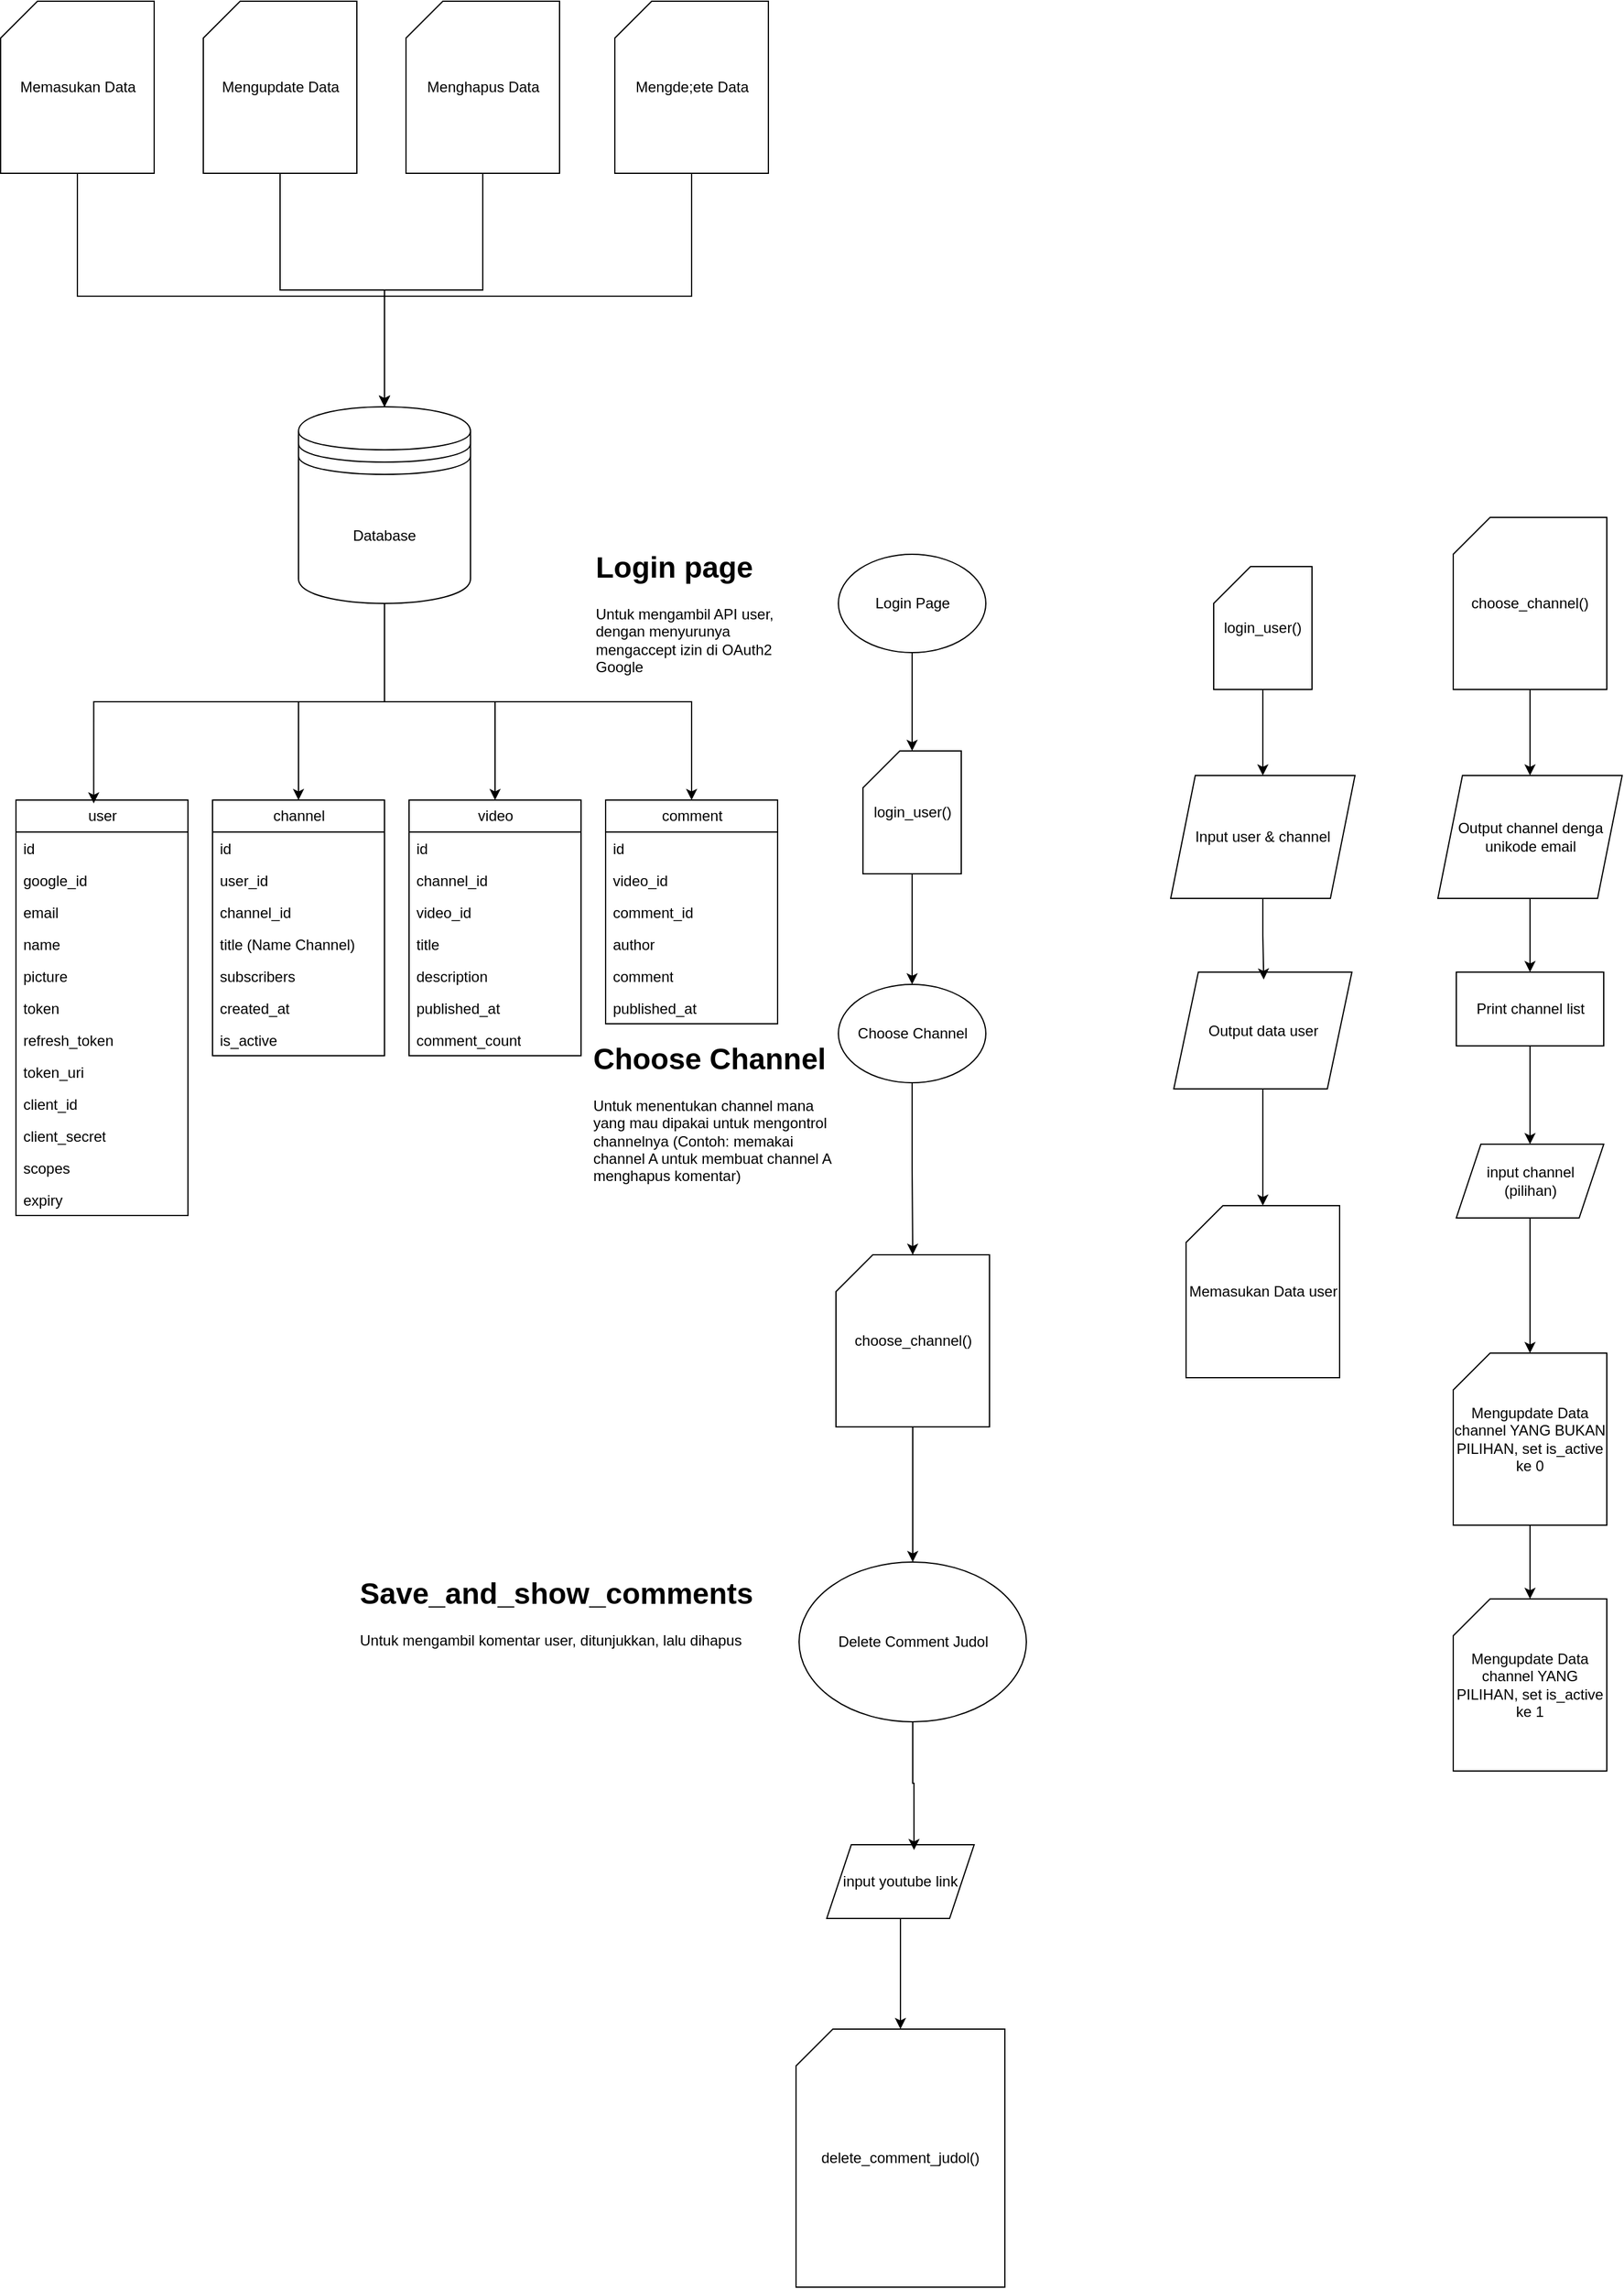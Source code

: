 <mxfile version="27.1.6">
  <diagram name="Page-1" id="75r0CHqdmpS8ziVCV765">
    <mxGraphModel dx="2782" dy="1710" grid="1" gridSize="10" guides="1" tooltips="1" connect="1" arrows="1" fold="1" page="1" pageScale="1" pageWidth="850" pageHeight="1100" math="0" shadow="0">
      <root>
        <mxCell id="0" />
        <mxCell id="1" parent="0" />
        <mxCell id="JXqW-oBA6LnlcBC6Squj-1" value="Login Page" style="ellipse;whiteSpace=wrap;html=1;" parent="1" vertex="1">
          <mxGeometry x="-270.5" y="-110" width="120" height="80" as="geometry" />
        </mxCell>
        <mxCell id="JXqW-oBA6LnlcBC6Squj-8" style="edgeStyle=orthogonalEdgeStyle;rounded=0;orthogonalLoop=1;jettySize=auto;html=1;" parent="1" source="JXqW-oBA6LnlcBC6Squj-3" target="JXqW-oBA6LnlcBC6Squj-7" edge="1">
          <mxGeometry relative="1" as="geometry" />
        </mxCell>
        <mxCell id="JXqW-oBA6LnlcBC6Squj-3" value="login_user()" style="shape=card;whiteSpace=wrap;html=1;" parent="1" vertex="1">
          <mxGeometry x="35" y="-100" width="80" height="100" as="geometry" />
        </mxCell>
        <mxCell id="JXqW-oBA6LnlcBC6Squj-15" style="edgeStyle=orthogonalEdgeStyle;rounded=0;orthogonalLoop=1;jettySize=auto;html=1;" parent="1" source="JXqW-oBA6LnlcBC6Squj-5" target="JXqW-oBA6LnlcBC6Squj-14" edge="1">
          <mxGeometry relative="1" as="geometry" />
        </mxCell>
        <mxCell id="JXqW-oBA6LnlcBC6Squj-5" value="Choose Channel" style="ellipse;whiteSpace=wrap;html=1;" parent="1" vertex="1">
          <mxGeometry x="-270.5" y="240" width="120" height="80" as="geometry" />
        </mxCell>
        <mxCell id="JXqW-oBA6LnlcBC6Squj-6" value="Delete Comment Judol" style="ellipse;whiteSpace=wrap;html=1;" parent="1" vertex="1">
          <mxGeometry x="-302.5" y="710" width="185" height="130" as="geometry" />
        </mxCell>
        <mxCell id="JXqW-oBA6LnlcBC6Squj-7" value="Input user &amp;amp; channel" style="shape=parallelogram;perimeter=parallelogramPerimeter;whiteSpace=wrap;html=1;fixedSize=1;" parent="1" vertex="1">
          <mxGeometry y="70" width="150" height="100" as="geometry" />
        </mxCell>
        <mxCell id="JXqW-oBA6LnlcBC6Squj-9" value="Output data user" style="shape=parallelogram;perimeter=parallelogramPerimeter;whiteSpace=wrap;html=1;fixedSize=1;" parent="1" vertex="1">
          <mxGeometry x="2.5" y="230" width="145" height="95" as="geometry" />
        </mxCell>
        <mxCell id="JXqW-oBA6LnlcBC6Squj-13" style="edgeStyle=orthogonalEdgeStyle;rounded=0;orthogonalLoop=1;jettySize=auto;html=1;entryX=0.5;entryY=0;entryDx=0;entryDy=0;" parent="1" source="JXqW-oBA6LnlcBC6Squj-11" target="JXqW-oBA6LnlcBC6Squj-5" edge="1">
          <mxGeometry relative="1" as="geometry" />
        </mxCell>
        <mxCell id="JXqW-oBA6LnlcBC6Squj-11" value="login_user()" style="shape=card;whiteSpace=wrap;html=1;" parent="1" vertex="1">
          <mxGeometry x="-250.5" y="50" width="80" height="100" as="geometry" />
        </mxCell>
        <mxCell id="JXqW-oBA6LnlcBC6Squj-12" style="edgeStyle=orthogonalEdgeStyle;rounded=0;orthogonalLoop=1;jettySize=auto;html=1;entryX=0.5;entryY=0;entryDx=0;entryDy=0;entryPerimeter=0;" parent="1" source="JXqW-oBA6LnlcBC6Squj-1" target="JXqW-oBA6LnlcBC6Squj-11" edge="1">
          <mxGeometry relative="1" as="geometry" />
        </mxCell>
        <mxCell id="JXqW-oBA6LnlcBC6Squj-16" style="edgeStyle=orthogonalEdgeStyle;rounded=0;orthogonalLoop=1;jettySize=auto;html=1;" parent="1" source="JXqW-oBA6LnlcBC6Squj-14" target="JXqW-oBA6LnlcBC6Squj-6" edge="1">
          <mxGeometry relative="1" as="geometry" />
        </mxCell>
        <mxCell id="JXqW-oBA6LnlcBC6Squj-14" value="choose_channel()" style="shape=card;whiteSpace=wrap;html=1;" parent="1" vertex="1">
          <mxGeometry x="-272.5" y="460" width="125" height="140" as="geometry" />
        </mxCell>
        <mxCell id="xB-aLpheTIVvpIYeBYx6-2" style="edgeStyle=orthogonalEdgeStyle;rounded=0;orthogonalLoop=1;jettySize=auto;html=1;" edge="1" parent="1" source="JXqW-oBA6LnlcBC6Squj-18" target="xB-aLpheTIVvpIYeBYx6-1">
          <mxGeometry relative="1" as="geometry" />
        </mxCell>
        <mxCell id="JXqW-oBA6LnlcBC6Squj-18" value="choose_channel()" style="shape=card;whiteSpace=wrap;html=1;" parent="1" vertex="1">
          <mxGeometry x="230" y="-140" width="125" height="140" as="geometry" />
        </mxCell>
        <mxCell id="JXqW-oBA6LnlcBC6Squj-63" style="edgeStyle=orthogonalEdgeStyle;rounded=0;orthogonalLoop=1;jettySize=auto;html=1;" parent="1" source="JXqW-oBA6LnlcBC6Squj-19" target="JXqW-oBA6LnlcBC6Squj-20" edge="1">
          <mxGeometry relative="1" as="geometry" />
        </mxCell>
        <mxCell id="JXqW-oBA6LnlcBC6Squj-65" style="edgeStyle=orthogonalEdgeStyle;rounded=0;orthogonalLoop=1;jettySize=auto;html=1;entryX=0.5;entryY=0;entryDx=0;entryDy=0;" parent="1" source="JXqW-oBA6LnlcBC6Squj-19" target="JXqW-oBA6LnlcBC6Squj-41" edge="1">
          <mxGeometry relative="1" as="geometry" />
        </mxCell>
        <mxCell id="JXqW-oBA6LnlcBC6Squj-66" style="edgeStyle=orthogonalEdgeStyle;rounded=0;orthogonalLoop=1;jettySize=auto;html=1;" parent="1" source="JXqW-oBA6LnlcBC6Squj-19" target="JXqW-oBA6LnlcBC6Squj-54" edge="1">
          <mxGeometry relative="1" as="geometry">
            <Array as="points">
              <mxPoint x="-640" y="10" />
              <mxPoint x="-390" y="10" />
            </Array>
          </mxGeometry>
        </mxCell>
        <mxCell id="JXqW-oBA6LnlcBC6Squj-19" value="Database" style="shape=datastore;whiteSpace=wrap;html=1;" parent="1" vertex="1">
          <mxGeometry x="-710" y="-230" width="140" height="160" as="geometry" />
        </mxCell>
        <mxCell id="JXqW-oBA6LnlcBC6Squj-20" value="channel" style="swimlane;fontStyle=0;childLayout=stackLayout;horizontal=1;startSize=26;fillColor=none;horizontalStack=0;resizeParent=1;resizeParentMax=0;resizeLast=0;collapsible=1;marginBottom=0;html=1;" parent="1" vertex="1">
          <mxGeometry x="-780" y="90" width="140" height="208" as="geometry" />
        </mxCell>
        <mxCell id="JXqW-oBA6LnlcBC6Squj-21" value="id" style="text;strokeColor=none;fillColor=none;align=left;verticalAlign=top;spacingLeft=4;spacingRight=4;overflow=hidden;rotatable=0;points=[[0,0.5],[1,0.5]];portConstraint=eastwest;whiteSpace=wrap;html=1;" parent="JXqW-oBA6LnlcBC6Squj-20" vertex="1">
          <mxGeometry y="26" width="140" height="26" as="geometry" />
        </mxCell>
        <mxCell id="JXqW-oBA6LnlcBC6Squj-22" value="user_id" style="text;strokeColor=none;fillColor=none;align=left;verticalAlign=top;spacingLeft=4;spacingRight=4;overflow=hidden;rotatable=0;points=[[0,0.5],[1,0.5]];portConstraint=eastwest;whiteSpace=wrap;html=1;" parent="JXqW-oBA6LnlcBC6Squj-20" vertex="1">
          <mxGeometry y="52" width="140" height="26" as="geometry" />
        </mxCell>
        <mxCell id="JXqW-oBA6LnlcBC6Squj-23" value="channel_id" style="text;strokeColor=none;fillColor=none;align=left;verticalAlign=top;spacingLeft=4;spacingRight=4;overflow=hidden;rotatable=0;points=[[0,0.5],[1,0.5]];portConstraint=eastwest;whiteSpace=wrap;html=1;" parent="JXqW-oBA6LnlcBC6Squj-20" vertex="1">
          <mxGeometry y="78" width="140" height="26" as="geometry" />
        </mxCell>
        <mxCell id="JXqW-oBA6LnlcBC6Squj-24" value="title (Name Channel)" style="text;strokeColor=none;fillColor=none;align=left;verticalAlign=top;spacingLeft=4;spacingRight=4;overflow=hidden;rotatable=0;points=[[0,0.5],[1,0.5]];portConstraint=eastwest;whiteSpace=wrap;html=1;" parent="JXqW-oBA6LnlcBC6Squj-20" vertex="1">
          <mxGeometry y="104" width="140" height="26" as="geometry" />
        </mxCell>
        <mxCell id="JXqW-oBA6LnlcBC6Squj-26" value="subscribers" style="text;strokeColor=none;fillColor=none;align=left;verticalAlign=top;spacingLeft=4;spacingRight=4;overflow=hidden;rotatable=0;points=[[0,0.5],[1,0.5]];portConstraint=eastwest;whiteSpace=wrap;html=1;" parent="JXqW-oBA6LnlcBC6Squj-20" vertex="1">
          <mxGeometry y="130" width="140" height="26" as="geometry" />
        </mxCell>
        <mxCell id="JXqW-oBA6LnlcBC6Squj-25" value="created_at" style="text;strokeColor=none;fillColor=none;align=left;verticalAlign=top;spacingLeft=4;spacingRight=4;overflow=hidden;rotatable=0;points=[[0,0.5],[1,0.5]];portConstraint=eastwest;whiteSpace=wrap;html=1;" parent="JXqW-oBA6LnlcBC6Squj-20" vertex="1">
          <mxGeometry y="156" width="140" height="26" as="geometry" />
        </mxCell>
        <mxCell id="JXqW-oBA6LnlcBC6Squj-27" value="is_active" style="text;strokeColor=none;fillColor=none;align=left;verticalAlign=top;spacingLeft=4;spacingRight=4;overflow=hidden;rotatable=0;points=[[0,0.5],[1,0.5]];portConstraint=eastwest;whiteSpace=wrap;html=1;" parent="JXqW-oBA6LnlcBC6Squj-20" vertex="1">
          <mxGeometry y="182" width="140" height="26" as="geometry" />
        </mxCell>
        <mxCell id="JXqW-oBA6LnlcBC6Squj-28" value="user" style="swimlane;fontStyle=0;childLayout=stackLayout;horizontal=1;startSize=26;fillColor=none;horizontalStack=0;resizeParent=1;resizeParentMax=0;resizeLast=0;collapsible=1;marginBottom=0;html=1;" parent="1" vertex="1">
          <mxGeometry x="-940" y="90" width="140" height="338" as="geometry" />
        </mxCell>
        <mxCell id="JXqW-oBA6LnlcBC6Squj-29" value="id" style="text;strokeColor=none;fillColor=none;align=left;verticalAlign=top;spacingLeft=4;spacingRight=4;overflow=hidden;rotatable=0;points=[[0,0.5],[1,0.5]];portConstraint=eastwest;whiteSpace=wrap;html=1;" parent="JXqW-oBA6LnlcBC6Squj-28" vertex="1">
          <mxGeometry y="26" width="140" height="26" as="geometry" />
        </mxCell>
        <mxCell id="JXqW-oBA6LnlcBC6Squj-30" value="google_id" style="text;strokeColor=none;fillColor=none;align=left;verticalAlign=top;spacingLeft=4;spacingRight=4;overflow=hidden;rotatable=0;points=[[0,0.5],[1,0.5]];portConstraint=eastwest;whiteSpace=wrap;html=1;" parent="JXqW-oBA6LnlcBC6Squj-28" vertex="1">
          <mxGeometry y="52" width="140" height="26" as="geometry" />
        </mxCell>
        <mxCell id="JXqW-oBA6LnlcBC6Squj-31" value="email" style="text;strokeColor=none;fillColor=none;align=left;verticalAlign=top;spacingLeft=4;spacingRight=4;overflow=hidden;rotatable=0;points=[[0,0.5],[1,0.5]];portConstraint=eastwest;whiteSpace=wrap;html=1;" parent="JXqW-oBA6LnlcBC6Squj-28" vertex="1">
          <mxGeometry y="78" width="140" height="26" as="geometry" />
        </mxCell>
        <mxCell id="JXqW-oBA6LnlcBC6Squj-32" value="name" style="text;strokeColor=none;fillColor=none;align=left;verticalAlign=top;spacingLeft=4;spacingRight=4;overflow=hidden;rotatable=0;points=[[0,0.5],[1,0.5]];portConstraint=eastwest;whiteSpace=wrap;html=1;" parent="JXqW-oBA6LnlcBC6Squj-28" vertex="1">
          <mxGeometry y="104" width="140" height="26" as="geometry" />
        </mxCell>
        <mxCell id="JXqW-oBA6LnlcBC6Squj-33" value="picture" style="text;strokeColor=none;fillColor=none;align=left;verticalAlign=top;spacingLeft=4;spacingRight=4;overflow=hidden;rotatable=0;points=[[0,0.5],[1,0.5]];portConstraint=eastwest;whiteSpace=wrap;html=1;" parent="JXqW-oBA6LnlcBC6Squj-28" vertex="1">
          <mxGeometry y="130" width="140" height="26" as="geometry" />
        </mxCell>
        <mxCell id="JXqW-oBA6LnlcBC6Squj-34" value="token" style="text;strokeColor=none;fillColor=none;align=left;verticalAlign=top;spacingLeft=4;spacingRight=4;overflow=hidden;rotatable=0;points=[[0,0.5],[1,0.5]];portConstraint=eastwest;whiteSpace=wrap;html=1;" parent="JXqW-oBA6LnlcBC6Squj-28" vertex="1">
          <mxGeometry y="156" width="140" height="26" as="geometry" />
        </mxCell>
        <mxCell id="JXqW-oBA6LnlcBC6Squj-38" value="refresh_token" style="text;strokeColor=none;fillColor=none;align=left;verticalAlign=top;spacingLeft=4;spacingRight=4;overflow=hidden;rotatable=0;points=[[0,0.5],[1,0.5]];portConstraint=eastwest;whiteSpace=wrap;html=1;" parent="JXqW-oBA6LnlcBC6Squj-28" vertex="1">
          <mxGeometry y="182" width="140" height="26" as="geometry" />
        </mxCell>
        <mxCell id="JXqW-oBA6LnlcBC6Squj-37" value="token_uri" style="text;strokeColor=none;fillColor=none;align=left;verticalAlign=top;spacingLeft=4;spacingRight=4;overflow=hidden;rotatable=0;points=[[0,0.5],[1,0.5]];portConstraint=eastwest;whiteSpace=wrap;html=1;" parent="JXqW-oBA6LnlcBC6Squj-28" vertex="1">
          <mxGeometry y="208" width="140" height="26" as="geometry" />
        </mxCell>
        <mxCell id="JXqW-oBA6LnlcBC6Squj-36" value="client_id" style="text;strokeColor=none;fillColor=none;align=left;verticalAlign=top;spacingLeft=4;spacingRight=4;overflow=hidden;rotatable=0;points=[[0,0.5],[1,0.5]];portConstraint=eastwest;whiteSpace=wrap;html=1;" parent="JXqW-oBA6LnlcBC6Squj-28" vertex="1">
          <mxGeometry y="234" width="140" height="26" as="geometry" />
        </mxCell>
        <mxCell id="JXqW-oBA6LnlcBC6Squj-40" value="client_secret" style="text;strokeColor=none;fillColor=none;align=left;verticalAlign=top;spacingLeft=4;spacingRight=4;overflow=hidden;rotatable=0;points=[[0,0.5],[1,0.5]];portConstraint=eastwest;whiteSpace=wrap;html=1;" parent="JXqW-oBA6LnlcBC6Squj-28" vertex="1">
          <mxGeometry y="260" width="140" height="26" as="geometry" />
        </mxCell>
        <mxCell id="JXqW-oBA6LnlcBC6Squj-35" value="scopes" style="text;strokeColor=none;fillColor=none;align=left;verticalAlign=top;spacingLeft=4;spacingRight=4;overflow=hidden;rotatable=0;points=[[0,0.5],[1,0.5]];portConstraint=eastwest;whiteSpace=wrap;html=1;" parent="JXqW-oBA6LnlcBC6Squj-28" vertex="1">
          <mxGeometry y="286" width="140" height="26" as="geometry" />
        </mxCell>
        <mxCell id="JXqW-oBA6LnlcBC6Squj-39" value="expiry" style="text;strokeColor=none;fillColor=none;align=left;verticalAlign=top;spacingLeft=4;spacingRight=4;overflow=hidden;rotatable=0;points=[[0,0.5],[1,0.5]];portConstraint=eastwest;whiteSpace=wrap;html=1;" parent="JXqW-oBA6LnlcBC6Squj-28" vertex="1">
          <mxGeometry y="312" width="140" height="26" as="geometry" />
        </mxCell>
        <mxCell id="JXqW-oBA6LnlcBC6Squj-41" value="video" style="swimlane;fontStyle=0;childLayout=stackLayout;horizontal=1;startSize=26;fillColor=none;horizontalStack=0;resizeParent=1;resizeParentMax=0;resizeLast=0;collapsible=1;marginBottom=0;html=1;" parent="1" vertex="1">
          <mxGeometry x="-620" y="90" width="140" height="208" as="geometry" />
        </mxCell>
        <mxCell id="JXqW-oBA6LnlcBC6Squj-42" value="id" style="text;strokeColor=none;fillColor=none;align=left;verticalAlign=top;spacingLeft=4;spacingRight=4;overflow=hidden;rotatable=0;points=[[0,0.5],[1,0.5]];portConstraint=eastwest;whiteSpace=wrap;html=1;" parent="JXqW-oBA6LnlcBC6Squj-41" vertex="1">
          <mxGeometry y="26" width="140" height="26" as="geometry" />
        </mxCell>
        <mxCell id="JXqW-oBA6LnlcBC6Squj-43" value="channel_id" style="text;strokeColor=none;fillColor=none;align=left;verticalAlign=top;spacingLeft=4;spacingRight=4;overflow=hidden;rotatable=0;points=[[0,0.5],[1,0.5]];portConstraint=eastwest;whiteSpace=wrap;html=1;" parent="JXqW-oBA6LnlcBC6Squj-41" vertex="1">
          <mxGeometry y="52" width="140" height="26" as="geometry" />
        </mxCell>
        <mxCell id="JXqW-oBA6LnlcBC6Squj-44" value="video_id" style="text;strokeColor=none;fillColor=none;align=left;verticalAlign=top;spacingLeft=4;spacingRight=4;overflow=hidden;rotatable=0;points=[[0,0.5],[1,0.5]];portConstraint=eastwest;whiteSpace=wrap;html=1;" parent="JXqW-oBA6LnlcBC6Squj-41" vertex="1">
          <mxGeometry y="78" width="140" height="26" as="geometry" />
        </mxCell>
        <mxCell id="JXqW-oBA6LnlcBC6Squj-45" value="title" style="text;strokeColor=none;fillColor=none;align=left;verticalAlign=top;spacingLeft=4;spacingRight=4;overflow=hidden;rotatable=0;points=[[0,0.5],[1,0.5]];portConstraint=eastwest;whiteSpace=wrap;html=1;" parent="JXqW-oBA6LnlcBC6Squj-41" vertex="1">
          <mxGeometry y="104" width="140" height="26" as="geometry" />
        </mxCell>
        <mxCell id="JXqW-oBA6LnlcBC6Squj-46" value="description" style="text;strokeColor=none;fillColor=none;align=left;verticalAlign=top;spacingLeft=4;spacingRight=4;overflow=hidden;rotatable=0;points=[[0,0.5],[1,0.5]];portConstraint=eastwest;whiteSpace=wrap;html=1;" parent="JXqW-oBA6LnlcBC6Squj-41" vertex="1">
          <mxGeometry y="130" width="140" height="26" as="geometry" />
        </mxCell>
        <mxCell id="JXqW-oBA6LnlcBC6Squj-47" value="published_at" style="text;strokeColor=none;fillColor=none;align=left;verticalAlign=top;spacingLeft=4;spacingRight=4;overflow=hidden;rotatable=0;points=[[0,0.5],[1,0.5]];portConstraint=eastwest;whiteSpace=wrap;html=1;" parent="JXqW-oBA6LnlcBC6Squj-41" vertex="1">
          <mxGeometry y="156" width="140" height="26" as="geometry" />
        </mxCell>
        <mxCell id="JXqW-oBA6LnlcBC6Squj-48" value="comment_count" style="text;strokeColor=none;fillColor=none;align=left;verticalAlign=top;spacingLeft=4;spacingRight=4;overflow=hidden;rotatable=0;points=[[0,0.5],[1,0.5]];portConstraint=eastwest;whiteSpace=wrap;html=1;" parent="JXqW-oBA6LnlcBC6Squj-41" vertex="1">
          <mxGeometry y="182" width="140" height="26" as="geometry" />
        </mxCell>
        <mxCell id="JXqW-oBA6LnlcBC6Squj-54" value="comment" style="swimlane;fontStyle=0;childLayout=stackLayout;horizontal=1;startSize=26;fillColor=none;horizontalStack=0;resizeParent=1;resizeParentMax=0;resizeLast=0;collapsible=1;marginBottom=0;html=1;" parent="1" vertex="1">
          <mxGeometry x="-460" y="90" width="140" height="182" as="geometry" />
        </mxCell>
        <mxCell id="JXqW-oBA6LnlcBC6Squj-55" value="id" style="text;strokeColor=none;fillColor=none;align=left;verticalAlign=top;spacingLeft=4;spacingRight=4;overflow=hidden;rotatable=0;points=[[0,0.5],[1,0.5]];portConstraint=eastwest;whiteSpace=wrap;html=1;" parent="JXqW-oBA6LnlcBC6Squj-54" vertex="1">
          <mxGeometry y="26" width="140" height="26" as="geometry" />
        </mxCell>
        <mxCell id="JXqW-oBA6LnlcBC6Squj-56" value="video_id" style="text;strokeColor=none;fillColor=none;align=left;verticalAlign=top;spacingLeft=4;spacingRight=4;overflow=hidden;rotatable=0;points=[[0,0.5],[1,0.5]];portConstraint=eastwest;whiteSpace=wrap;html=1;" parent="JXqW-oBA6LnlcBC6Squj-54" vertex="1">
          <mxGeometry y="52" width="140" height="26" as="geometry" />
        </mxCell>
        <mxCell id="JXqW-oBA6LnlcBC6Squj-57" value="comment_id" style="text;strokeColor=none;fillColor=none;align=left;verticalAlign=top;spacingLeft=4;spacingRight=4;overflow=hidden;rotatable=0;points=[[0,0.5],[1,0.5]];portConstraint=eastwest;whiteSpace=wrap;html=1;" parent="JXqW-oBA6LnlcBC6Squj-54" vertex="1">
          <mxGeometry y="78" width="140" height="26" as="geometry" />
        </mxCell>
        <mxCell id="JXqW-oBA6LnlcBC6Squj-58" value="author" style="text;strokeColor=none;fillColor=none;align=left;verticalAlign=top;spacingLeft=4;spacingRight=4;overflow=hidden;rotatable=0;points=[[0,0.5],[1,0.5]];portConstraint=eastwest;whiteSpace=wrap;html=1;" parent="JXqW-oBA6LnlcBC6Squj-54" vertex="1">
          <mxGeometry y="104" width="140" height="26" as="geometry" />
        </mxCell>
        <mxCell id="JXqW-oBA6LnlcBC6Squj-59" value="comment" style="text;strokeColor=none;fillColor=none;align=left;verticalAlign=top;spacingLeft=4;spacingRight=4;overflow=hidden;rotatable=0;points=[[0,0.5],[1,0.5]];portConstraint=eastwest;whiteSpace=wrap;html=1;" parent="JXqW-oBA6LnlcBC6Squj-54" vertex="1">
          <mxGeometry y="130" width="140" height="26" as="geometry" />
        </mxCell>
        <mxCell id="JXqW-oBA6LnlcBC6Squj-60" value="published_at" style="text;strokeColor=none;fillColor=none;align=left;verticalAlign=top;spacingLeft=4;spacingRight=4;overflow=hidden;rotatable=0;points=[[0,0.5],[1,0.5]];portConstraint=eastwest;whiteSpace=wrap;html=1;" parent="JXqW-oBA6LnlcBC6Squj-54" vertex="1">
          <mxGeometry y="156" width="140" height="26" as="geometry" />
        </mxCell>
        <mxCell id="JXqW-oBA6LnlcBC6Squj-64" style="edgeStyle=orthogonalEdgeStyle;rounded=0;orthogonalLoop=1;jettySize=auto;html=1;entryX=0.452;entryY=0.008;entryDx=0;entryDy=0;entryPerimeter=0;" parent="1" source="JXqW-oBA6LnlcBC6Squj-19" target="JXqW-oBA6LnlcBC6Squj-28" edge="1">
          <mxGeometry relative="1" as="geometry">
            <Array as="points">
              <mxPoint x="-640" y="10" />
              <mxPoint x="-877" y="10" />
            </Array>
          </mxGeometry>
        </mxCell>
        <mxCell id="JXqW-oBA6LnlcBC6Squj-82" style="edgeStyle=orthogonalEdgeStyle;rounded=0;orthogonalLoop=1;jettySize=auto;html=1;entryX=0.5;entryY=0;entryDx=0;entryDy=0;" parent="1" source="JXqW-oBA6LnlcBC6Squj-67" target="JXqW-oBA6LnlcBC6Squj-19" edge="1">
          <mxGeometry relative="1" as="geometry">
            <Array as="points">
              <mxPoint x="-890" y="-320" />
              <mxPoint x="-640" y="-320" />
            </Array>
          </mxGeometry>
        </mxCell>
        <mxCell id="JXqW-oBA6LnlcBC6Squj-67" value="Memasukan Data" style="shape=card;whiteSpace=wrap;html=1;" parent="1" vertex="1">
          <mxGeometry x="-952.5" y="-560" width="125" height="140" as="geometry" />
        </mxCell>
        <mxCell id="JXqW-oBA6LnlcBC6Squj-69" value="Memasukan Data user" style="shape=card;whiteSpace=wrap;html=1;" parent="1" vertex="1">
          <mxGeometry x="12.5" y="420" width="125" height="140" as="geometry" />
        </mxCell>
        <mxCell id="JXqW-oBA6LnlcBC6Squj-70" style="edgeStyle=orthogonalEdgeStyle;rounded=0;orthogonalLoop=1;jettySize=auto;html=1;entryX=0.505;entryY=0.063;entryDx=0;entryDy=0;entryPerimeter=0;" parent="1" source="JXqW-oBA6LnlcBC6Squj-7" target="JXqW-oBA6LnlcBC6Squj-9" edge="1">
          <mxGeometry relative="1" as="geometry" />
        </mxCell>
        <mxCell id="JXqW-oBA6LnlcBC6Squj-71" style="edgeStyle=orthogonalEdgeStyle;rounded=0;orthogonalLoop=1;jettySize=auto;html=1;entryX=0.5;entryY=0;entryDx=0;entryDy=0;entryPerimeter=0;" parent="1" source="JXqW-oBA6LnlcBC6Squj-9" target="JXqW-oBA6LnlcBC6Squj-69" edge="1">
          <mxGeometry relative="1" as="geometry" />
        </mxCell>
        <mxCell id="JXqW-oBA6LnlcBC6Squj-80" style="edgeStyle=orthogonalEdgeStyle;rounded=0;orthogonalLoop=1;jettySize=auto;html=1;" parent="1" source="JXqW-oBA6LnlcBC6Squj-72" target="JXqW-oBA6LnlcBC6Squj-19" edge="1">
          <mxGeometry relative="1" as="geometry" />
        </mxCell>
        <mxCell id="JXqW-oBA6LnlcBC6Squj-72" value="Mengupdate Data" style="shape=card;whiteSpace=wrap;html=1;" parent="1" vertex="1">
          <mxGeometry x="-787.5" y="-560" width="125" height="140" as="geometry" />
        </mxCell>
        <mxCell id="JXqW-oBA6LnlcBC6Squj-83" style="edgeStyle=orthogonalEdgeStyle;rounded=0;orthogonalLoop=1;jettySize=auto;html=1;entryX=0.5;entryY=0;entryDx=0;entryDy=0;" parent="1" source="JXqW-oBA6LnlcBC6Squj-73" target="JXqW-oBA6LnlcBC6Squj-19" edge="1">
          <mxGeometry relative="1" as="geometry" />
        </mxCell>
        <mxCell id="JXqW-oBA6LnlcBC6Squj-73" value="Menghapus Data" style="shape=card;whiteSpace=wrap;html=1;" parent="1" vertex="1">
          <mxGeometry x="-622.5" y="-560" width="125" height="140" as="geometry" />
        </mxCell>
        <mxCell id="JXqW-oBA6LnlcBC6Squj-84" style="edgeStyle=orthogonalEdgeStyle;rounded=0;orthogonalLoop=1;jettySize=auto;html=1;entryX=0.5;entryY=0;entryDx=0;entryDy=0;" parent="1" source="JXqW-oBA6LnlcBC6Squj-74" target="JXqW-oBA6LnlcBC6Squj-19" edge="1">
          <mxGeometry relative="1" as="geometry">
            <Array as="points">
              <mxPoint x="-390" y="-320" />
              <mxPoint x="-640" y="-320" />
            </Array>
          </mxGeometry>
        </mxCell>
        <mxCell id="JXqW-oBA6LnlcBC6Squj-74" value="Mengde;ete Data" style="shape=card;whiteSpace=wrap;html=1;" parent="1" vertex="1">
          <mxGeometry x="-452.5" y="-560" width="125" height="140" as="geometry" />
        </mxCell>
        <mxCell id="xB-aLpheTIVvpIYeBYx6-4" style="edgeStyle=orthogonalEdgeStyle;rounded=0;orthogonalLoop=1;jettySize=auto;html=1;" edge="1" parent="1" source="xB-aLpheTIVvpIYeBYx6-1" target="xB-aLpheTIVvpIYeBYx6-3">
          <mxGeometry relative="1" as="geometry" />
        </mxCell>
        <mxCell id="xB-aLpheTIVvpIYeBYx6-1" value="Output channel denga&lt;div&gt;unikode email&lt;/div&gt;" style="shape=parallelogram;perimeter=parallelogramPerimeter;whiteSpace=wrap;html=1;fixedSize=1;" vertex="1" parent="1">
          <mxGeometry x="217.5" y="70" width="150" height="100" as="geometry" />
        </mxCell>
        <mxCell id="xB-aLpheTIVvpIYeBYx6-7" style="edgeStyle=orthogonalEdgeStyle;rounded=0;orthogonalLoop=1;jettySize=auto;html=1;" edge="1" parent="1" source="xB-aLpheTIVvpIYeBYx6-3" target="xB-aLpheTIVvpIYeBYx6-6">
          <mxGeometry relative="1" as="geometry" />
        </mxCell>
        <mxCell id="xB-aLpheTIVvpIYeBYx6-3" value="Print channel list" style="rounded=0;whiteSpace=wrap;html=1;" vertex="1" parent="1">
          <mxGeometry x="232.5" y="230" width="120" height="60" as="geometry" />
        </mxCell>
        <mxCell id="xB-aLpheTIVvpIYeBYx6-11" style="edgeStyle=orthogonalEdgeStyle;rounded=0;orthogonalLoop=1;jettySize=auto;html=1;" edge="1" parent="1" source="xB-aLpheTIVvpIYeBYx6-6" target="xB-aLpheTIVvpIYeBYx6-10">
          <mxGeometry relative="1" as="geometry" />
        </mxCell>
        <mxCell id="xB-aLpheTIVvpIYeBYx6-6" value="input channel&lt;div&gt;(pilihan)&lt;/div&gt;" style="shape=parallelogram;perimeter=parallelogramPerimeter;whiteSpace=wrap;html=1;fixedSize=1;" vertex="1" parent="1">
          <mxGeometry x="232.5" y="370" width="120" height="60" as="geometry" />
        </mxCell>
        <mxCell id="xB-aLpheTIVvpIYeBYx6-10" value="Mengupdate Data channel YANG BUKAN PILIHAN, set is_active ke 0" style="shape=card;whiteSpace=wrap;html=1;" vertex="1" parent="1">
          <mxGeometry x="230" y="540" width="125" height="140" as="geometry" />
        </mxCell>
        <mxCell id="xB-aLpheTIVvpIYeBYx6-12" value="Mengupdate Data channel YANG PILIHAN, set is_active ke 1" style="shape=card;whiteSpace=wrap;html=1;" vertex="1" parent="1">
          <mxGeometry x="230" y="740" width="125" height="140" as="geometry" />
        </mxCell>
        <mxCell id="xB-aLpheTIVvpIYeBYx6-13" style="edgeStyle=orthogonalEdgeStyle;rounded=0;orthogonalLoop=1;jettySize=auto;html=1;entryX=0.5;entryY=0;entryDx=0;entryDy=0;entryPerimeter=0;" edge="1" parent="1" source="xB-aLpheTIVvpIYeBYx6-10" target="xB-aLpheTIVvpIYeBYx6-12">
          <mxGeometry relative="1" as="geometry" />
        </mxCell>
        <mxCell id="xB-aLpheTIVvpIYeBYx6-14" value="&lt;h1 style=&quot;margin-top: 0px;&quot;&gt;Login page&lt;/h1&gt;&lt;div&gt;Untuk mengambil API user, dengan menyurunya mengaccept izin di OAuth2 Google&lt;/div&gt;" style="text;html=1;whiteSpace=wrap;overflow=hidden;rounded=0;" vertex="1" parent="1">
          <mxGeometry x="-470" y="-120" width="180" height="120" as="geometry" />
        </mxCell>
        <mxCell id="xB-aLpheTIVvpIYeBYx6-15" value="&lt;h1 style=&quot;margin-top: 0px;&quot;&gt;Choose Channel&lt;/h1&gt;&lt;div&gt;Untuk menentukan channel mana yang mau dipakai untuk mengontrol channelnya (Contoh: memakai channel A untuk membuat channel A menghapus komentar)&lt;/div&gt;" style="text;html=1;whiteSpace=wrap;overflow=hidden;rounded=0;" vertex="1" parent="1">
          <mxGeometry x="-472.5" y="280" width="200" height="120" as="geometry" />
        </mxCell>
        <mxCell id="xB-aLpheTIVvpIYeBYx6-22" style="edgeStyle=orthogonalEdgeStyle;rounded=0;orthogonalLoop=1;jettySize=auto;html=1;" edge="1" parent="1" source="xB-aLpheTIVvpIYeBYx6-17" target="xB-aLpheTIVvpIYeBYx6-21">
          <mxGeometry relative="1" as="geometry" />
        </mxCell>
        <mxCell id="xB-aLpheTIVvpIYeBYx6-17" value="input youtube link" style="shape=parallelogram;perimeter=parallelogramPerimeter;whiteSpace=wrap;html=1;fixedSize=1;" vertex="1" parent="1">
          <mxGeometry x="-280" y="940" width="120" height="60" as="geometry" />
        </mxCell>
        <mxCell id="xB-aLpheTIVvpIYeBYx6-18" style="edgeStyle=orthogonalEdgeStyle;rounded=0;orthogonalLoop=1;jettySize=auto;html=1;entryX=0.592;entryY=0.072;entryDx=0;entryDy=0;entryPerimeter=0;" edge="1" parent="1" source="JXqW-oBA6LnlcBC6Squj-6" target="xB-aLpheTIVvpIYeBYx6-17">
          <mxGeometry relative="1" as="geometry" />
        </mxCell>
        <mxCell id="xB-aLpheTIVvpIYeBYx6-19" value="&lt;h1 style=&quot;margin-top: 0px;&quot;&gt;Save_and_show_comments&lt;/h1&gt;&lt;div&gt;Untuk mengambil komentar user, ditunjukkan, lalu dihapus&lt;/div&gt;" style="text;html=1;whiteSpace=wrap;overflow=hidden;rounded=0;" vertex="1" parent="1">
          <mxGeometry x="-662.5" y="715" width="340" height="120" as="geometry" />
        </mxCell>
        <mxCell id="xB-aLpheTIVvpIYeBYx6-21" value="delete_comment_judol()" style="shape=card;whiteSpace=wrap;html=1;" vertex="1" parent="1">
          <mxGeometry x="-305" y="1090" width="170" height="210" as="geometry" />
        </mxCell>
      </root>
    </mxGraphModel>
  </diagram>
</mxfile>
